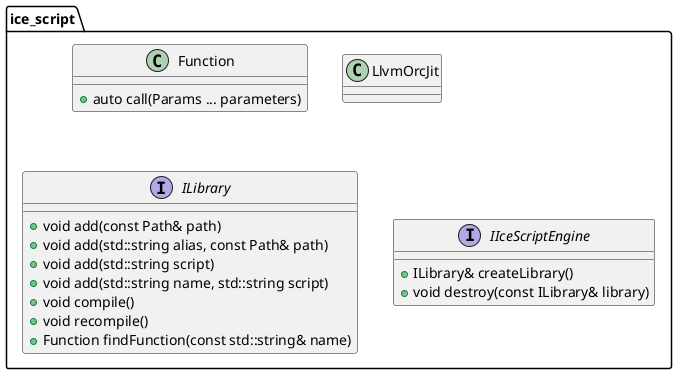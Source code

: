@startuml
'scale 200 width
'scale 500 height
'left to right direction

set namespaceSeparator ::

namespace ice_script {

'template <typename FunctionType>
class Function
{
'    template <typename ... Params>
    + auto call(Params ... parameters)
'    {
'        return (*function_)(std::forward<Params>(parameters) ...);
'    }
}

class LlvmOrcJit
{

}

interface ILibrary
{
    + void add(const Path& path)
    + void add(std::string alias, const Path& path)
    + void add(std::string script)
    + void add(std::string name, std::string script)
    + void compile()
    + void recompile()
    + Function findFunction(const std::string& name)
}

interface IIceScriptEngine
{
    + ILibrary& createLibrary()
    + void destroy(const ILibrary& library)
}

}

@enduml